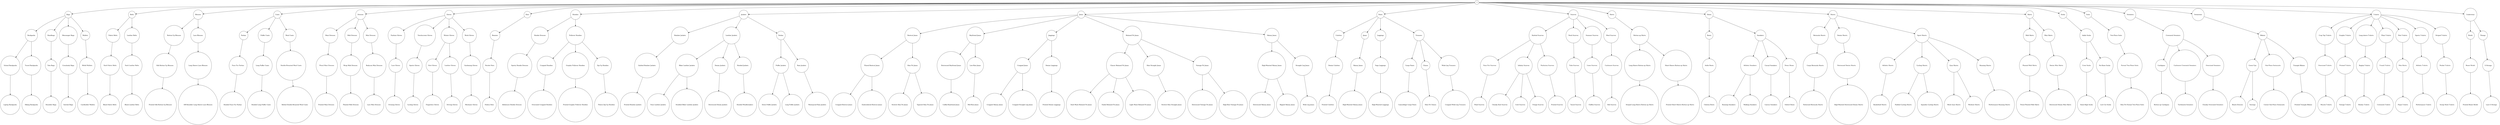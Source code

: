 digraph tree {
	"-1" [label="-1", shape=circle]
	"15645" [label="Bags", shape=circle]
	"15976" [label="Belts", shape=circle]
	"7574" [label="Blouses", shape=circle]
	"7227" [label="Coats", shape=circle]
	"1855" [label="Dresses", shape=circle]
	"15201" [label="Gloves", shape=circle]
	"11241" [label="Hats", shape=circle]
	"8346" [label="Hoodies", shape=circle]
	"2999" [label="Jackets", shape=circle]
	"2801" [label="Jeans", shape=circle]
	"6600" [label="Pants", shape=circle]
	"14394" [label="Scarves", shape=circle]
	"3333" [label="Shirts", shape=circle]
	"10250" [label="Shoes", shape=circle]
	"5213" [label="Shorts", shape=circle]
	"5782" [label="Skirts", shape=circle]
	"10906" [label="Socks", shape=circle]
	"8766" [label="Suits", shape=circle]
	"3308" [label="Sweaters", shape=circle]
	"9531" [label="Swimwear", shape=circle]
	"63" [label="T-shirts", shape=circle]
	"9991" [label="Underwear", shape=circle]
	"15646" [label="Backpacks", shape=circle]
	"15670" [label="Handbags", shape=circle]
	"15705" [label="Messenger Bags", shape=circle]
	"15969" [label="Wallets", shape=circle]
	"16144" [label="Fabric Belts", shape=circle]
	"16015" [label="Leather Belts", shape=circle]
	"7636" [label="Button-Up Blouses", shape=circle]
	"7786" [label="Lace Blouses", shape=circle]
	"7410" [label="Parkas", shape=circle]
	"7500" [label="Puffer Coats", shape=circle]
	"7512" [label="Wool Coats", shape=circle]
	"1876" [label="Maxi Dresses", shape=circle]
	"1963" [label="Midi Dresses", shape=circle]
	"1984" [label="Mini Dresses", shape=circle]
	"15418" [label="Fashion Gloves", shape=circle]
	"15305" [label="Touchscreen Gloves", shape=circle]
	"15258" [label="Winter Gloves", shape=circle]
	"15381" [label="Work Gloves", shape=circle]
	"11299" [label="Beanies", shape=circle]
	"8457" [label="Hoodie Dresses", shape=circle]
	"8373" [label="Pullover Hoodies", shape=circle]
	"3009" [label="Bomber Jackets", shape=circle]
	"3036" [label="Leather Jackets", shape=circle]
	"3057" [label="Parkas", shape=circle]
	"2822" [label="Bootcut Jeans", shape=circle]
	"2834" [label="Boyfriend Jeans", shape=circle]
	"2903" [label="Jeggings", shape=circle]
	"2877" [label="Relaxed Fit Jeans", shape=circle]
	"2802" [label="Skinny Jeans", shape=circle]
	"7063" [label="Culottes", shape=circle]
	"6724" [label="Jeans", shape=circle]
	"7006" [label="Leggings", shape=circle]
	"6912" [label="Trousers", shape=circle]
	"14696" [label="Knitted Scarves", shape=circle]
	"15082" [label="Neck Scarves", shape=circle]
	"14777" [label="Summer Scarves", shape=circle]
	"14509" [label="Wool Scarves", shape=circle]
	"3334" [label="Button-up Shirts", shape=circle]
	"10430" [label="Boots", shape=circle]
	"10314" [label="Sneakers", shape=circle]
	"5318" [label="Bermuda Shorts", shape=circle]
	"5214" [label="Denim Shorts", shape=circle]
	"5561" [label="Sport Shorts", shape=circle]
	"5832" [label="Midi Skirts", shape=circle]
	"5783" [label="Mini Skirts", shape=circle]
	"11003" [label="Ankle Socks", shape=circle]
	"8923" [label="Two-Piece Suits", shape=circle]
	"3309" [label="Crewneck Sweaters", shape=circle]
	"9532" [label="Bikinis", shape=circle]
	"290" [label="Crop Top T-shirts", shape=circle]
	"64" [label="Graphic T-shirts", shape=circle]
	"212" [label="Long-sleeve T-shirts", shape=circle]
	"99" [label="Plain T-shirts", shape=circle]
	"515" [label="Polo T-shirts", shape=circle]
	"946" [label="Sports T-shirts", shape=circle]
	"244" [label="Striped T-shirts", shape=circle]
	"9992" [label="Briefs", shape=circle]
	"10184" [label="Thongs", shape=circle]
	"15647" [label="School Backpacks", shape=circle]
	"15649" [label="Travel Backpacks", shape=circle]
	"15671" [label="Tote Bags", shape=circle]
	"15715" [label="Crossbody Bags", shape=circle]
	"15970" [label="Bifold Wallets", shape=circle]
	"16147" [label="Dark Fabric Belts", shape=circle]
	"16037" [label="Dark Leather Belts", shape=circle]
	"7683" [label="Silk Button-Up Blouses", shape=circle]
	"7882" [label="Long Sleeve Lace Blouses", shape=circle]
	"7413" [label="Faux Fur Parkas", shape=circle]
	"7510" [label="Long Puffer Coats", shape=circle]
	"7537" [label="Double-Breasted Wool Coats", shape=circle]
	"1889" [label="Floral Maxi Dresses", shape=circle]
	"1968" [label="Wrap Midi Dresses", shape=circle]
	"2068" [label="Bodycon Mini Dresses", shape=circle]
	"15419" [label="Lace Gloves", shape=circle]
	"15310" [label="Sports Gloves", shape=circle]
	"15303" [label="Knit Gloves", shape=circle]
	"15282" [label="Leather Gloves", shape=circle]
	"15408" [label="Gardening Gloves", shape=circle]
	"11300" [label="Bucket Hats", shape=circle]
	"8582" [label="Sporty Hoodie Dresses", shape=circle]
	"8399" [label="Cropped Hoodies", shape=circle]
	"8380" [label="Graphic Pullover Hoodies", shape=circle]
	"8382" [label="Zip-Up Hoodies", shape=circle]
	"3027" [label="Quilted Bomber Jackets", shape=circle]
	"3041" [label="Biker Leather Jackets", shape=circle]
	"3046" [label="Denim Jackets", shape=circle]
	"3053" [label="Hooded Jackets", shape=circle]
	"3066" [label="Puffer Jackets", shape=circle]
	"3078" [label="Rain Jackets", shape=circle]
	"2823" [label="Flared Bootcut Jeans", shape=circle]
	"2828" [label="Slim Fit Jeans", shape=circle]
	"2835" [label="Distressed Boyfriend Jeans", shape=circle]
	"2849" [label="Low-Rise Jeans", shape=circle]
	"2958" [label="Cropped Jeans", shape=circle]
	"2918" [label="Denim Leggings", shape=circle]
	"2884" [label="Classic Relaxed Fit Jeans", shape=circle]
	"2894" [label="Slim Straight Jeans", shape=circle]
	"2891" [label="Vintage Fit Jeans", shape=circle]
	"2815" [label="High-Waisted Skinny Jeans", shape=circle]
	"2818" [label="Straight Leg Jeans", shape=circle]
	"7071" [label="Denim Culottes", shape=circle]
	"6758" [label="Skinny Jeans", shape=circle]
	"7022" [label="Yoga Leggings", shape=circle]
	"6972" [label="Cargo Pants", shape=circle]
	"6923" [label="Chinos", shape=circle]
	"6913" [label="Wide-Leg Trousers", shape=circle]
	"14758" [label="Faux Fur Scarves", shape=circle]
	"14706" [label="Infinity Scarves", shape=circle]
	"14723" [label="Pashmina Scarves", shape=circle]
	"15100" [label="Tube Scarves", shape=circle]
	"14778" [label="Linen Scarves", shape=circle]
	"14551" [label="Cashmere Scarves", shape=circle]
	"3339" [label="Long-Sleeve Button-up Shirts", shape=circle]
	"3342" [label="Short-Sleeve Button-up Shirts", shape=circle]
	"10469" [label="Ankle Boots", shape=circle]
	"10361" [label="Athletic Sneakers", shape=circle]
	"10369" [label="Casual Sneakers", shape=circle]
	"10385" [label="Dress Shoes", shape=circle]
	"5392" [label="Cargo Bermuda Shorts", shape=circle]
	"5215" [label="Distressed Denim Shorts", shape=circle]
	"5617" [label="Athletic Shorts", shape=circle]
	"5643" [label="Cycling Shorts", shape=circle]
	"5655" [label="Gym Shorts", shape=circle]
	"5562" [label="Running Shorts", shape=circle]
	"5881" [label="Pleated Midi Skirts", shape=circle]
	"5784" [label="Denim Mini Skirts", shape=circle]
	"11134" [label="Crew Socks", shape=circle]
	"11019" [label="No-Show Socks", shape=circle]
	"8928" [label="Formal Two-Piece Suits", shape=circle]
	"3318" [label="Cardigans", shape=circle]
	"3310" [label="Cashmere Crewneck Sweaters", shape=circle]
	"3324" [label="Oversized Sweaters", shape=circle]
	"9819" [label="Cover-Ups", shape=circle]
	"9694" [label="One-Piece Swimsuits", shape=circle]
	"9552" [label="Triangle Bikinis", shape=circle]
	"453" [label="Oversized T-shirts", shape=circle]
	"65" [label="Printed T-shirts", shape=circle]
	"241" [label="Raglan T-shirts", shape=circle]
	"140" [label="V-neck T-shirts", shape=circle]
	"516" [label="Polo Shirts", shape=circle]
	"1020" [label="Athletic T-shirts", shape=circle]
	"267" [label="Pocket T-shirts", shape=circle]
	"10147" [label="Boxer Briefs", shape=circle]
	"10211" [label="G-Strings", shape=circle]
	"15648" [label="Laptop Backpacks", shape=circle]
	"15651" [label="Hiking Backpacks", shape=circle]
	"15672" [label="Shoulder Bags", shape=circle]
	"15723" [label="Satchel Bags", shape=circle]
	"15975" [label="Cardholder Wallets", shape=circle]
	"16149" [label="Black Fabric Belts", shape=circle]
	"16039" [label="Black Leather Belts", shape=circle]
	"7686" [label="Printed Silk Button-Up Blouses", shape=circle]
	"7903" [label="Off-Shoulder Long Sleeve Lace Blouses", shape=circle]
	"7415" [label="Hooded Faux Fur Parkas", shape=circle]
	"7511" [label="Hooded Long Puffer Coats", shape=circle]
	"7538" [label="Belted Double-Breasted Wool Coats", shape=circle]
	"1890" [label="Printed Maxi Dresses", shape=circle]
	"1969" [label="Pleated Midi Dresses", shape=circle]
	"2081" [label="Lace Mini Dresses", shape=circle]
	"15462" [label="Evening Gloves", shape=circle]
	"15312" [label="Cycling Gloves", shape=circle]
	"15304" [label="Fingerless Gloves", shape=circle]
	"15285" [label="Driving Gloves", shape=circle]
	"15410" [label="Mechanic Gloves", shape=circle]
	"11302" [label="Fedora Hats", shape=circle]
	"8590" [label="Athleisure Hoodie Dresses", shape=circle]
	"8400" [label="Oversized Cropped Hoodies", shape=circle]
	"8381" [label="Printed Graphic Pullover Hoodies", shape=circle]
	"8384" [label="Fleece Zip-Up Hoodies", shape=circle]
	"3028" [label="Printed Bomber Jackets", shape=circle]
	"3045" [label="Faux Leather Jackets", shape=circle]
	"3043" [label="Studded Biker Leather Jackets", shape=circle]
	"3047" [label="Distressed Denim Jackets", shape=circle]
	"3056" [label="Hooded Windbreakers", shape=circle]
	"3076" [label="Down Puffer Jackets", shape=circle]
	"3069" [label="Long Puffer Jackets", shape=circle]
	"3080" [label="Waterproof Rain Jackets", shape=circle]
	"2826" [label="Cropped Bootcut Jeans", shape=circle]
	"2824" [label="Embroidered Bootcut Jeans", shape=circle]
	"2831" [label="Stretch Slim Fit Jeans", shape=circle]
	"2832" [label="Tapered Slim Fit Jeans", shape=circle]
	"2836" [label="Cuffed Boyfriend Jeans", shape=circle]
	"2850" [label="Mid-Rise Jeans", shape=circle]
	"2960" [label="Cropped Skinny Jeans", shape=circle]
	"2961" [label="Cropped Straight Leg Jeans", shape=circle]
	"2919" [label="Printed Denim Leggings", shape=circle]
	"2887" [label="Dark Wash Relaxed Fit Jeans", shape=circle]
	"2890" [label="Faded Relaxed Fit Jeans", shape=circle]
	"2886" [label="Light Wash Relaxed Fit Jeans", shape=circle]
	"2896" [label="Stretch Slim Straight Jeans", shape=circle]
	"2893" [label="Distressed Vintage Fit Jeans", shape=circle]
	"2892" [label="High-Rise Vintage Fit Jeans", shape=circle]
	"2816" [label="Distressed Skinny Jeans", shape=circle]
	"2817" [label="Ripped Skinny Jeans", shape=circle]
	"2820" [label="Wide Leg Jeans", shape=circle]
	"7080" [label="Printed Culottes", shape=circle]
	"6765" [label="High-Waisted Skinny Jeans", shape=circle]
	"7024" [label="High-Waisted Leggings", shape=circle]
	"6994" [label="Camouflage Cargo Pants", shape=circle]
	"6933" [label="Slim Fit Chinos", shape=circle]
	"6914" [label="Cropped Wide-Leg Trousers", shape=circle]
	"14763" [label="Plaid Scarves", shape=circle]
	"14707" [label="Chunky Knit Scarves", shape=circle]
	"14708" [label="Cowl Scarves", shape=circle]
	"14710" [label="Fringe Scarves", shape=circle]
	"14727" [label="Printed Scarves", shape=circle]
	"15102" [label="Tassel Scarves", shape=circle]
	"14853" [label="Chiffon Scarves", shape=circle]
	"14552" [label="Silk Scarves", shape=circle]
	"3340" [label="Striped Long-Sleeve Button-up Shirts", shape=circle]
	"3343" [label="Printed Short-Sleeve Button-up Shirts", shape=circle]
	"10471" [label="Chelsea Boots", shape=circle]
	"10363" [label="Running Sneakers", shape=circle]
	"10367" [label="Walking Sneakers", shape=circle]
	"10376" [label="Canvas Sneakers", shape=circle]
	"10386" [label="Oxford Shoes", shape=circle]
	"5395" [label="Patterned Bermuda Shorts", shape=circle]
	"5247" [label="High-Waisted Distressed Denim Shorts", shape=circle]
	"5639" [label="Basketball Shorts", shape=circle]
	"5645" [label="Padded Cycling Shorts", shape=circle]
	"5647" [label="Spandex Cycling Shorts", shape=circle]
	"5661" [label="Mesh Gym Shorts", shape=circle]
	"5662" [label="Workout Shorts", shape=circle]
	"5607" [label="Performance Running Shorts", shape=circle]
	"5883" [label="Floral Pleated Midi Skirts", shape=circle]
	"5796" [label="Distressed Denim Mini Skirts", shape=circle]
	"11137" [label="Knee-High Socks", shape=circle]
	"11025" [label="Low-Cut Socks", shape=circle]
	"8931" [label="Slim Fit Formal Two-Piece Suits", shape=circle]
	"3321" [label="Button-up Cardigans", shape=circle]
	"3312" [label="Turtleneck Sweaters", shape=circle]
	"3325" [label="Chunky Oversized Sweaters", shape=circle]
	"9821" [label="Beach Dresses", shape=circle]
	"9820" [label="Sarongs", shape=circle]
	"9717" [label="Cutout One-Piece Swimsuits", shape=circle]
	"9560" [label="Printed Triangle Bikinis", shape=circle]
	"466" [label="Muscle T-shirts", shape=circle]
	"77" [label="Vintage T-shirts", shape=circle]
	"242" [label="Henley T-shirts", shape=circle]
	"143" [label="Crewneck T-shirts", shape=circle]
	"521" [label="Pique T-shirts", shape=circle]
	"1031" [label="Performance T-shirts", shape=circle]
	"271" [label="Scoop Neck T-shirts", shape=circle]
	"10149" [label="Printed Boxer Briefs", shape=circle]
	"10214" [label="Lace G-Strings", shape=circle]

	"-1" -> "63"
	"-1" -> "1855"
	"-1" -> "2801"
	"-1" -> "2999"
	"-1" -> "3308"
	"-1" -> "3333"
	"-1" -> "5213"
	"-1" -> "5782"
	"-1" -> "6600"
	"-1" -> "7227"
	"-1" -> "7574"
	"-1" -> "8346"
	"-1" -> "8766"
	"-1" -> "9531"
	"-1" -> "9991"
	"-1" -> "10250"
	"-1" -> "10906"
	"-1" -> "11241"
	"-1" -> "14394"
	"-1" -> "15201"
	"-1" -> "15645"
	"-1" -> "15976"
	"15645" -> "15646"
	"15645" -> "15670"
	"15645" -> "15705"
	"15645" -> "15969"
	"15976" -> "16015"
	"15976" -> "16144"
	"7574" -> "7636"
	"7574" -> "7786"
	"7227" -> "7410"
	"7227" -> "7500"
	"7227" -> "7512"
	"1855" -> "1876"
	"1855" -> "1963"
	"1855" -> "1984"
	"15201" -> "15258"
	"15201" -> "15305"
	"15201" -> "15381"
	"15201" -> "15418"
	"11241" -> "11299"
	"8346" -> "8373"
	"8346" -> "8457"
	"2999" -> "3009"
	"2999" -> "3036"
	"2999" -> "3057"
	"2801" -> "2802"
	"2801" -> "2822"
	"2801" -> "2834"
	"2801" -> "2877"
	"2801" -> "2903"
	"6600" -> "6724"
	"6600" -> "6912"
	"6600" -> "7006"
	"6600" -> "7063"
	"14394" -> "14509"
	"14394" -> "14696"
	"14394" -> "14777"
	"14394" -> "15082"
	"3333" -> "3334"
	"10250" -> "10314"
	"10250" -> "10430"
	"5213" -> "5214"
	"5213" -> "5318"
	"5213" -> "5561"
	"5782" -> "5783"
	"5782" -> "5832"
	"10906" -> "11003"
	"8766" -> "8923"
	"3308" -> "3309"
	"9531" -> "9532"
	"63" -> "64"
	"63" -> "99"
	"63" -> "212"
	"63" -> "244"
	"63" -> "290"
	"63" -> "515"
	"63" -> "946"
	"9991" -> "9992"
	"9991" -> "10184"
	"15646" -> "15647"
	"15646" -> "15649"
	"15670" -> "15671"
	"15705" -> "15715"
	"15969" -> "15970"
	"16144" -> "16147"
	"16015" -> "16037"
	"7636" -> "7683"
	"7786" -> "7882"
	"7410" -> "7413"
	"7500" -> "7510"
	"7512" -> "7537"
	"1876" -> "1889"
	"1963" -> "1968"
	"1984" -> "2068"
	"15418" -> "15419"
	"15305" -> "15310"
	"15258" -> "15282"
	"15258" -> "15303"
	"15381" -> "15408"
	"11299" -> "11300"
	"8457" -> "8582"
	"8373" -> "8380"
	"8373" -> "8382"
	"8373" -> "8399"
	"3009" -> "3027"
	"3036" -> "3041"
	"3036" -> "3046"
	"3036" -> "3053"
	"3057" -> "3066"
	"3057" -> "3078"
	"2822" -> "2823"
	"2822" -> "2828"
	"2834" -> "2835"
	"2834" -> "2849"
	"2903" -> "2918"
	"2903" -> "2958"
	"2877" -> "2884"
	"2877" -> "2891"
	"2877" -> "2894"
	"2802" -> "2815"
	"2802" -> "2818"
	"7063" -> "7071"
	"6724" -> "6758"
	"7006" -> "7022"
	"6912" -> "6913"
	"6912" -> "6923"
	"6912" -> "6972"
	"14696" -> "14706"
	"14696" -> "14723"
	"14696" -> "14758"
	"15082" -> "15100"
	"14777" -> "14778"
	"14509" -> "14551"
	"3334" -> "3339"
	"3334" -> "3342"
	"10430" -> "10469"
	"10314" -> "10361"
	"10314" -> "10369"
	"10314" -> "10385"
	"5318" -> "5392"
	"5214" -> "5215"
	"5561" -> "5562"
	"5561" -> "5617"
	"5561" -> "5643"
	"5561" -> "5655"
	"5832" -> "5881"
	"5783" -> "5784"
	"11003" -> "11019"
	"11003" -> "11134"
	"8923" -> "8928"
	"3309" -> "3310"
	"3309" -> "3318"
	"3309" -> "3324"
	"9532" -> "9552"
	"9532" -> "9694"
	"9532" -> "9819"
	"290" -> "453"
	"64" -> "65"
	"212" -> "241"
	"99" -> "140"
	"515" -> "516"
	"946" -> "1020"
	"244" -> "267"
	"9992" -> "10147"
	"10184" -> "10211"
	"15647" -> "15648"
	"15649" -> "15651"
	"15671" -> "15672"
	"15715" -> "15723"
	"15970" -> "15975"
	"16147" -> "16149"
	"16037" -> "16039"
	"7683" -> "7686"
	"7882" -> "7903"
	"7413" -> "7415"
	"7510" -> "7511"
	"7537" -> "7538"
	"1889" -> "1890"
	"1968" -> "1969"
	"2068" -> "2081"
	"15419" -> "15462"
	"15310" -> "15312"
	"15303" -> "15304"
	"15282" -> "15285"
	"15408" -> "15410"
	"11300" -> "11302"
	"8582" -> "8590"
	"8399" -> "8400"
	"8380" -> "8381"
	"8382" -> "8384"
	"3027" -> "3028"
	"3041" -> "3043"
	"3041" -> "3045"
	"3046" -> "3047"
	"3053" -> "3056"
	"3066" -> "3069"
	"3066" -> "3076"
	"3078" -> "3080"
	"2823" -> "2824"
	"2823" -> "2826"
	"2828" -> "2831"
	"2828" -> "2832"
	"2835" -> "2836"
	"2849" -> "2850"
	"2958" -> "2960"
	"2958" -> "2961"
	"2918" -> "2919"
	"2884" -> "2886"
	"2884" -> "2887"
	"2884" -> "2890"
	"2894" -> "2896"
	"2891" -> "2892"
	"2891" -> "2893"
	"2815" -> "2816"
	"2815" -> "2817"
	"2818" -> "2820"
	"7071" -> "7080"
	"6758" -> "6765"
	"7022" -> "7024"
	"6972" -> "6994"
	"6923" -> "6933"
	"6913" -> "6914"
	"14758" -> "14763"
	"14706" -> "14707"
	"14706" -> "14708"
	"14706" -> "14710"
	"14723" -> "14727"
	"15100" -> "15102"
	"14778" -> "14853"
	"14551" -> "14552"
	"3339" -> "3340"
	"3342" -> "3343"
	"10469" -> "10471"
	"10361" -> "10363"
	"10361" -> "10367"
	"10369" -> "10376"
	"10385" -> "10386"
	"5392" -> "5395"
	"5215" -> "5247"
	"5617" -> "5639"
	"5643" -> "5645"
	"5643" -> "5647"
	"5655" -> "5661"
	"5655" -> "5662"
	"5562" -> "5607"
	"5881" -> "5883"
	"5784" -> "5796"
	"11134" -> "11137"
	"11019" -> "11025"
	"8928" -> "8931"
	"3318" -> "3321"
	"3310" -> "3312"
	"3324" -> "3325"
	"9819" -> "9820"
	"9819" -> "9821"
	"9694" -> "9717"
	"9552" -> "9560"
	"453" -> "466"
	"65" -> "77"
	"241" -> "242"
	"140" -> "143"
	"516" -> "521"
	"1020" -> "1031"
	"267" -> "271"
	"10147" -> "10149"
	"10211" -> "10214"
}
